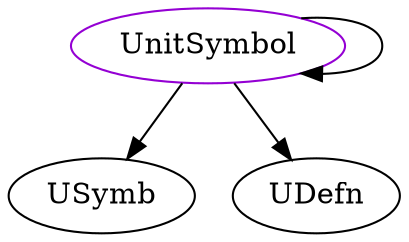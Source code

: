 digraph unitsymbol{
UnitSymbol -> USymb;
UnitSymbol -> UDefn;
UnitSymbol -> UnitSymbol;
UnitSymbol	[shape=oval, color=darkviolet, label="UnitSymbol"];
}
